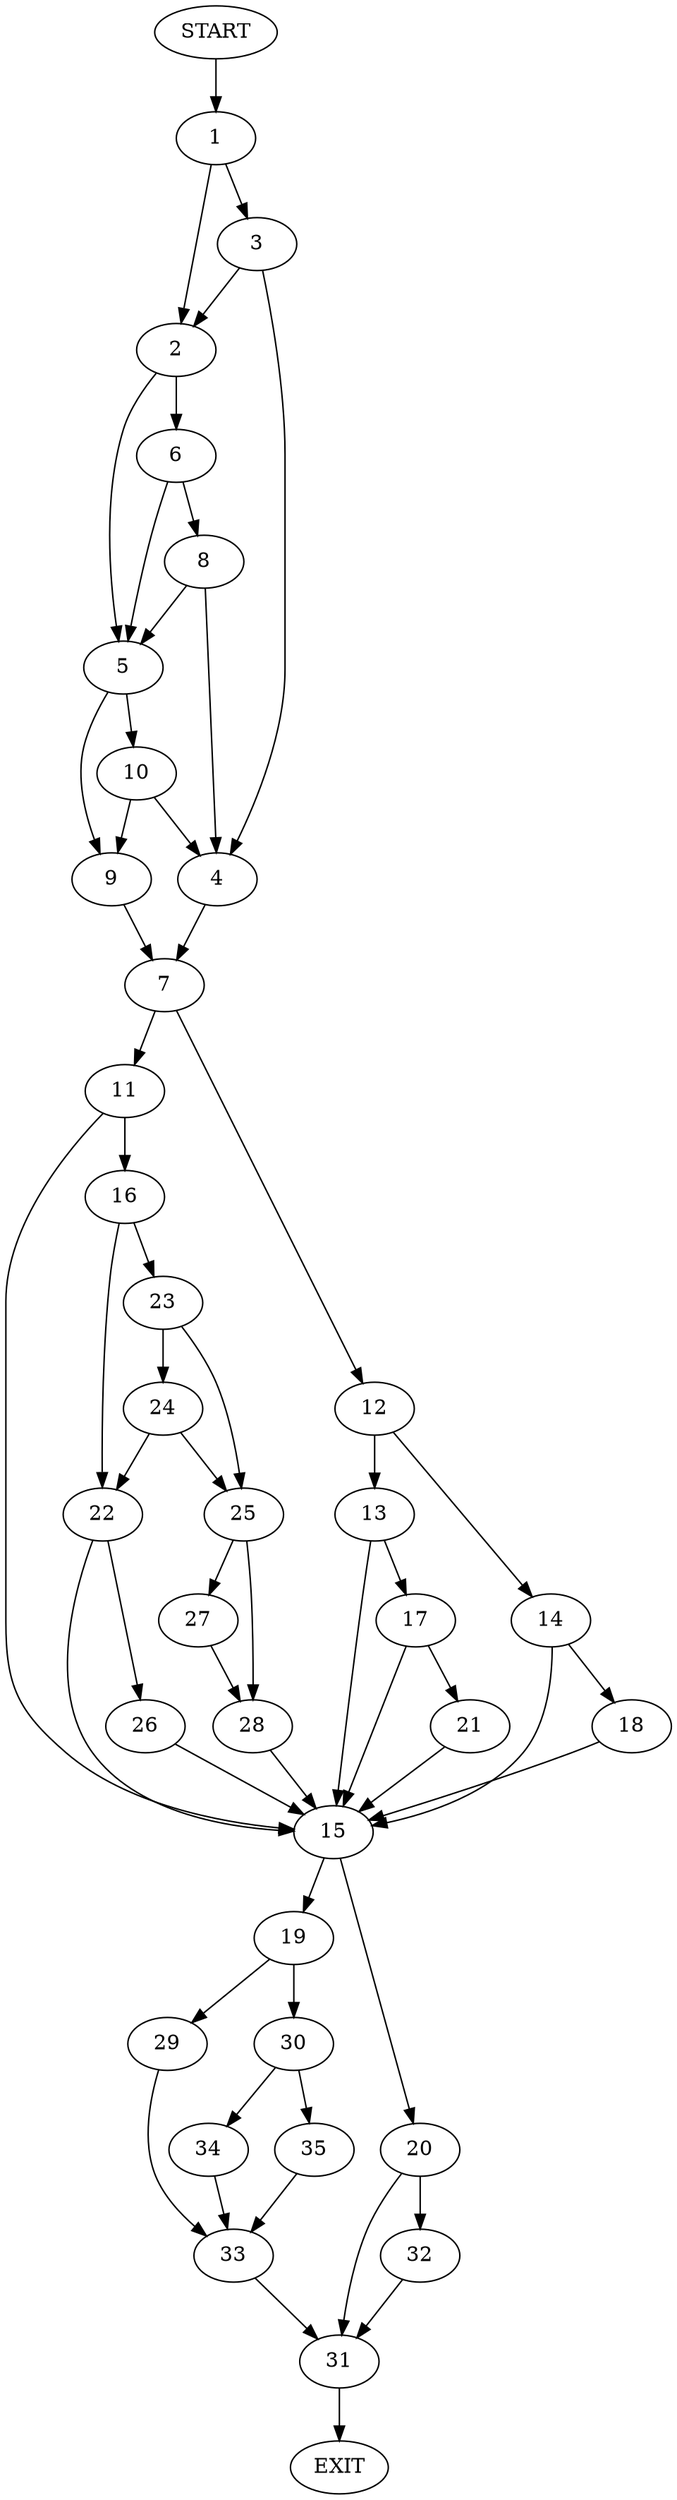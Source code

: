 digraph {
0 [label="START"]
36 [label="EXIT"]
0 -> 1
1 -> 2
1 -> 3
3 -> 2
3 -> 4
2 -> 5
2 -> 6
4 -> 7
6 -> 5
6 -> 8
5 -> 9
5 -> 10
8 -> 4
8 -> 5
10 -> 9
10 -> 4
9 -> 7
7 -> 11
7 -> 12
12 -> 13
12 -> 14
11 -> 15
11 -> 16
13 -> 15
13 -> 17
14 -> 15
14 -> 18
15 -> 19
15 -> 20
18 -> 15
17 -> 15
17 -> 21
21 -> 15
16 -> 22
16 -> 23
23 -> 24
23 -> 25
22 -> 15
22 -> 26
24 -> 22
24 -> 25
25 -> 27
25 -> 28
28 -> 15
27 -> 28
26 -> 15
19 -> 29
19 -> 30
20 -> 31
20 -> 32
29 -> 33
30 -> 34
30 -> 35
33 -> 31
34 -> 33
35 -> 33
31 -> 36
32 -> 31
}
